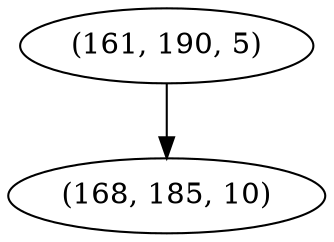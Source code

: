 digraph tree {
    "(161, 190, 5)";
    "(168, 185, 10)";
    "(161, 190, 5)" -> "(168, 185, 10)";
}
